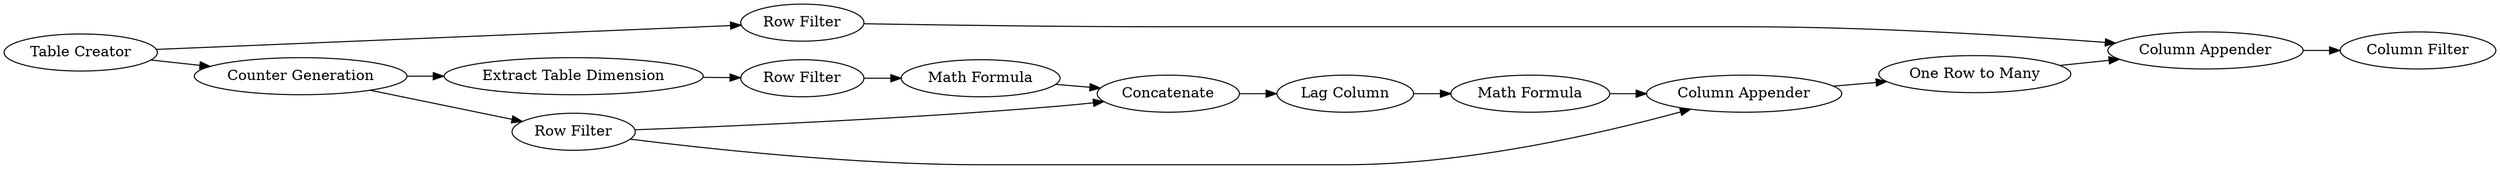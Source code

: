 digraph {
	"2138884651490098393_5" [label="Row Filter"]
	"2138884651490098393_15" [label="Extract Table Dimension"]
	"2138884651490098393_22" [label="Row Filter"]
	"2138884651490098393_18" [label=Concatenate]
	"2138884651490098393_13" [label="Lag Column"]
	"2138884651490098393_1" [label="Table Creator"]
	"2138884651490098393_4" [label="One Row to Many"]
	"2138884651490098393_16" [label="Row Filter"]
	"2138884651490098393_9" [label="Column Appender"]
	"2138884651490098393_19" [label="Math Formula"]
	"2138884651490098393_12" [label="Column Appender"]
	"2138884651490098393_20" [label="Column Filter"]
	"2138884651490098393_14" [label="Math Formula"]
	"2138884651490098393_2" [label="Counter Generation"]
	"2138884651490098393_2" -> "2138884651490098393_15"
	"2138884651490098393_5" -> "2138884651490098393_18"
	"2138884651490098393_4" -> "2138884651490098393_9"
	"2138884651490098393_22" -> "2138884651490098393_9"
	"2138884651490098393_12" -> "2138884651490098393_4"
	"2138884651490098393_19" -> "2138884651490098393_18"
	"2138884651490098393_1" -> "2138884651490098393_22"
	"2138884651490098393_16" -> "2138884651490098393_19"
	"2138884651490098393_13" -> "2138884651490098393_14"
	"2138884651490098393_5" -> "2138884651490098393_12"
	"2138884651490098393_2" -> "2138884651490098393_5"
	"2138884651490098393_15" -> "2138884651490098393_16"
	"2138884651490098393_18" -> "2138884651490098393_13"
	"2138884651490098393_14" -> "2138884651490098393_12"
	"2138884651490098393_1" -> "2138884651490098393_2"
	"2138884651490098393_9" -> "2138884651490098393_20"
	rankdir=LR
}
